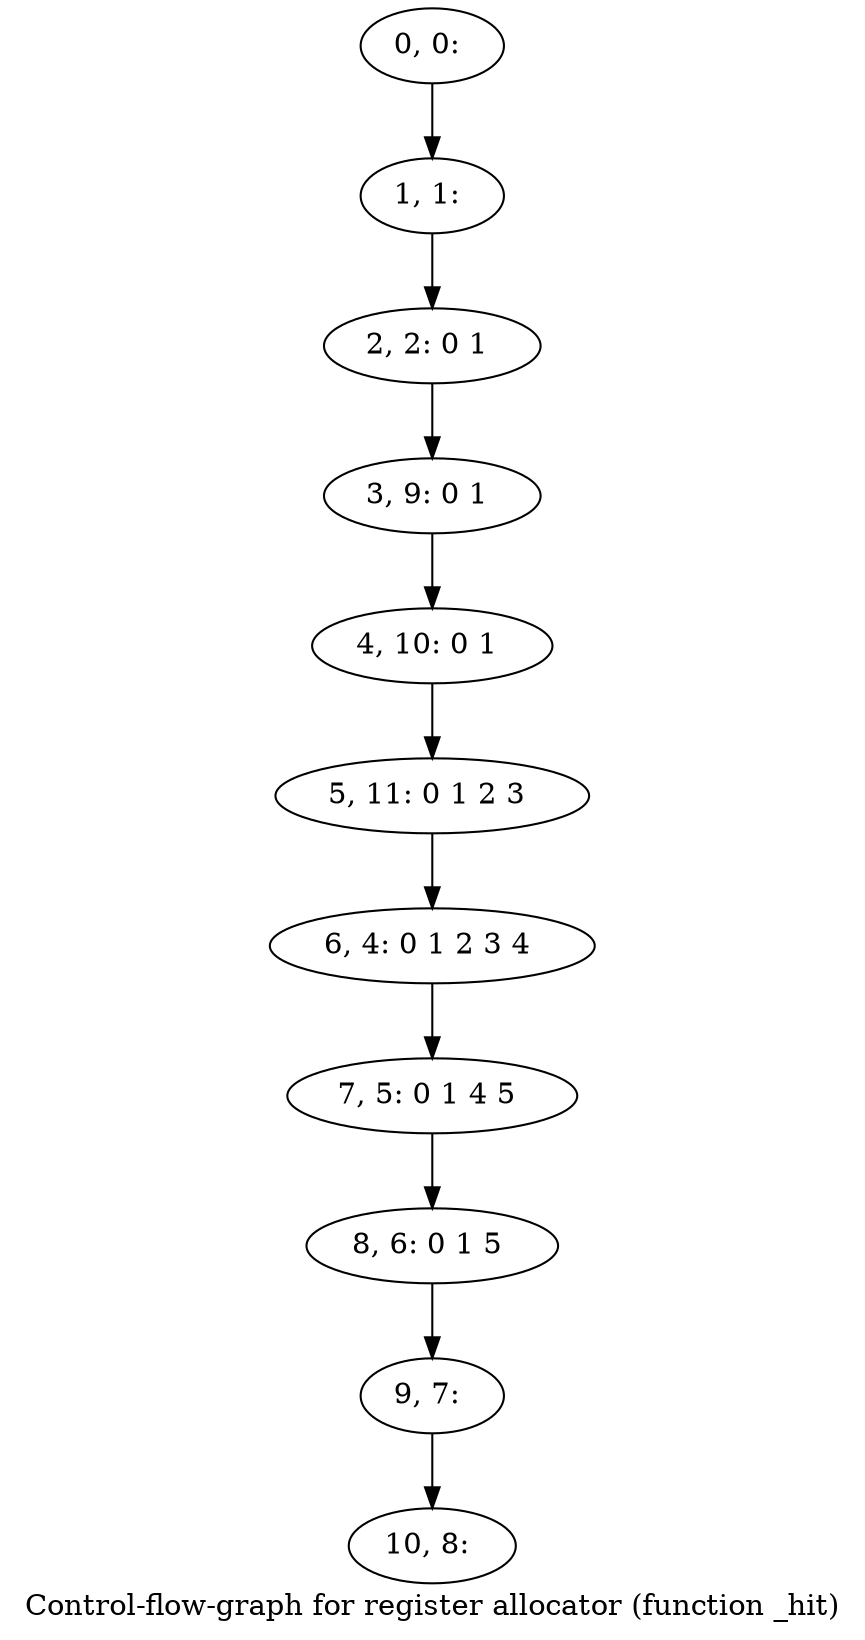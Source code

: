 digraph G {
graph [label="Control-flow-graph for register allocator (function _hit)"]
0[label="0, 0: "];
1[label="1, 1: "];
2[label="2, 2: 0 1 "];
3[label="3, 9: 0 1 "];
4[label="4, 10: 0 1 "];
5[label="5, 11: 0 1 2 3 "];
6[label="6, 4: 0 1 2 3 4 "];
7[label="7, 5: 0 1 4 5 "];
8[label="8, 6: 0 1 5 "];
9[label="9, 7: "];
10[label="10, 8: "];
0->1 ;
1->2 ;
2->3 ;
3->4 ;
4->5 ;
5->6 ;
6->7 ;
7->8 ;
8->9 ;
9->10 ;
}
